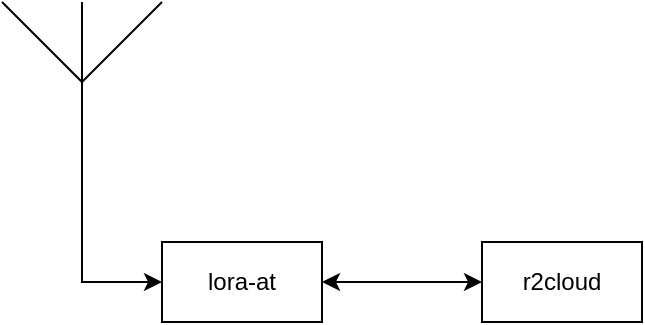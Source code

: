 <mxfile version="22.1.17" type="device">
  <diagram name="Page-1" id="E7dQQrjD5Hpwq3ozQLwh">
    <mxGraphModel dx="1434" dy="802" grid="1" gridSize="10" guides="1" tooltips="1" connect="1" arrows="1" fold="1" page="1" pageScale="1" pageWidth="827" pageHeight="1169" math="0" shadow="0">
      <root>
        <mxCell id="0" />
        <mxCell id="1" parent="0" />
        <mxCell id="0R7TZ4LiGSo9jSSrpEN1-3" style="edgeStyle=orthogonalEdgeStyle;rounded=0;orthogonalLoop=1;jettySize=auto;html=1;entryX=0;entryY=0.5;entryDx=0;entryDy=0;" edge="1" parent="1" source="0R7TZ4LiGSo9jSSrpEN1-1" target="0R7TZ4LiGSo9jSSrpEN1-2">
          <mxGeometry relative="1" as="geometry" />
        </mxCell>
        <mxCell id="0R7TZ4LiGSo9jSSrpEN1-1" value="" style="verticalLabelPosition=bottom;shadow=0;dashed=0;align=center;html=1;verticalAlign=top;shape=mxgraph.electrical.radio.aerial_-_antenna_1;" vertex="1" parent="1">
          <mxGeometry x="120" y="80" width="80" height="100" as="geometry" />
        </mxCell>
        <mxCell id="0R7TZ4LiGSo9jSSrpEN1-2" value="lora-at" style="rounded=0;whiteSpace=wrap;html=1;" vertex="1" parent="1">
          <mxGeometry x="200" y="200" width="80" height="40" as="geometry" />
        </mxCell>
        <mxCell id="0R7TZ4LiGSo9jSSrpEN1-8" style="edgeStyle=orthogonalEdgeStyle;rounded=0;orthogonalLoop=1;jettySize=auto;html=1;entryX=1;entryY=0.5;entryDx=0;entryDy=0;startArrow=classic;startFill=1;" edge="1" parent="1" source="0R7TZ4LiGSo9jSSrpEN1-5" target="0R7TZ4LiGSo9jSSrpEN1-2">
          <mxGeometry relative="1" as="geometry" />
        </mxCell>
        <mxCell id="0R7TZ4LiGSo9jSSrpEN1-5" value="r2cloud" style="rounded=0;whiteSpace=wrap;html=1;" vertex="1" parent="1">
          <mxGeometry x="360" y="200" width="80" height="40" as="geometry" />
        </mxCell>
      </root>
    </mxGraphModel>
  </diagram>
</mxfile>
